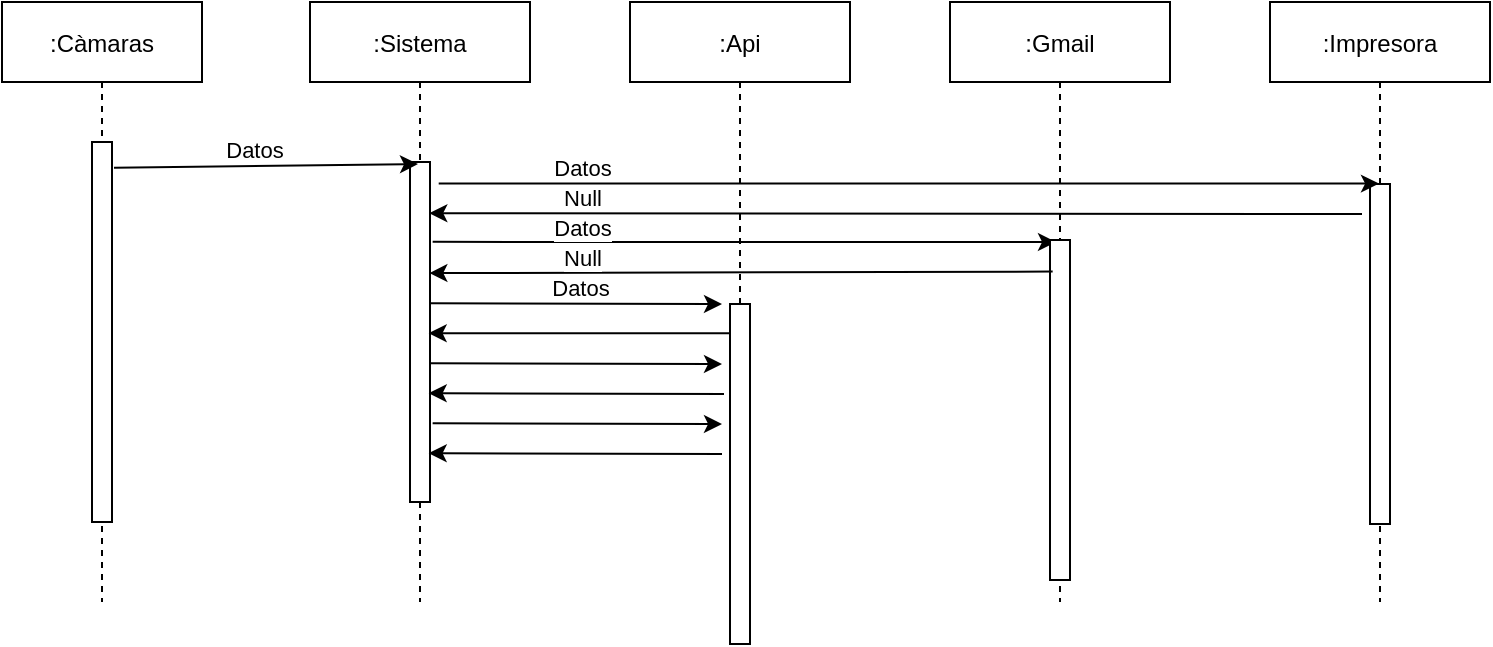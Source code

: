 <mxfile version="20.5.1" type="device"><diagram id="kgpKYQtTHZ0yAKxKKP6v" name="Page-1"><mxGraphModel dx="862" dy="450" grid="1" gridSize="10" guides="1" tooltips="1" connect="1" arrows="1" fold="1" page="1" pageScale="1" pageWidth="850" pageHeight="1100" math="0" shadow="0"><root><mxCell id="0"/><mxCell id="1" parent="0"/><mxCell id="3nuBFxr9cyL0pnOWT2aG-1" value=":Càmaras" style="shape=umlLifeline;perimeter=lifelinePerimeter;container=1;collapsible=0;recursiveResize=0;rounded=0;shadow=0;strokeWidth=1;" parent="1" vertex="1"><mxGeometry x="50" y="41" width="100" height="300" as="geometry"/></mxCell><mxCell id="3nuBFxr9cyL0pnOWT2aG-2" value="" style="points=[];perimeter=orthogonalPerimeter;rounded=0;shadow=0;strokeWidth=1;" parent="3nuBFxr9cyL0pnOWT2aG-1" vertex="1"><mxGeometry x="45" y="70" width="10" height="190" as="geometry"/></mxCell><mxCell id="3nuBFxr9cyL0pnOWT2aG-5" value=":Sistema" style="shape=umlLifeline;perimeter=lifelinePerimeter;container=1;collapsible=0;recursiveResize=0;rounded=0;shadow=0;strokeWidth=1;" parent="1" vertex="1"><mxGeometry x="204" y="41" width="110" height="300" as="geometry"/></mxCell><mxCell id="3nuBFxr9cyL0pnOWT2aG-6" value="" style="points=[];perimeter=orthogonalPerimeter;rounded=0;shadow=0;strokeWidth=1;" parent="3nuBFxr9cyL0pnOWT2aG-5" vertex="1"><mxGeometry x="50" y="80" width="10" height="170" as="geometry"/></mxCell><mxCell id="pFcqkuGFv0Q0pjEW2o-4-1" value="" style="endArrow=classic;html=1;rounded=0;entryX=0.4;entryY=0.006;entryDx=0;entryDy=0;entryPerimeter=0;exitX=1.1;exitY=0.068;exitDx=0;exitDy=0;exitPerimeter=0;" parent="1" source="3nuBFxr9cyL0pnOWT2aG-2" target="3nuBFxr9cyL0pnOWT2aG-6" edge="1"><mxGeometry width="50" height="50" relative="1" as="geometry"><mxPoint x="138" y="122" as="sourcePoint"/><mxPoint x="368" y="191" as="targetPoint"/></mxGeometry></mxCell><mxCell id="CDY4IprA88oCP74Ng61m-9" value="Datos" style="edgeLabel;html=1;align=center;verticalAlign=middle;resizable=0;points=[];" parent="pFcqkuGFv0Q0pjEW2o-4-1" vertex="1" connectable="0"><mxGeometry x="-0.263" y="-1" relative="1" as="geometry"><mxPoint x="14" y="-9" as="offset"/></mxGeometry></mxCell><mxCell id="CDY4IprA88oCP74Ng61m-1" value=":Api" style="shape=umlLifeline;perimeter=lifelinePerimeter;container=1;collapsible=0;recursiveResize=0;rounded=0;shadow=0;strokeWidth=1;" parent="1" vertex="1"><mxGeometry x="364" y="41" width="110" height="300" as="geometry"/></mxCell><mxCell id="CDY4IprA88oCP74Ng61m-17" value="" style="endArrow=classic;html=1;rounded=0;exitX=1.133;exitY=0.229;exitDx=0;exitDy=0;exitPerimeter=0;" parent="CDY4IprA88oCP74Ng61m-1" edge="1"><mxGeometry width="50" height="50" relative="1" as="geometry"><mxPoint x="-99.67" y="150.58" as="sourcePoint"/><mxPoint x="46" y="151" as="targetPoint"/></mxGeometry></mxCell><mxCell id="CDY4IprA88oCP74Ng61m-3" value=":Gmail" style="shape=umlLifeline;perimeter=lifelinePerimeter;container=1;collapsible=0;recursiveResize=0;rounded=0;shadow=0;strokeWidth=1;" parent="1" vertex="1"><mxGeometry x="524" y="41" width="110" height="300" as="geometry"/></mxCell><mxCell id="CDY4IprA88oCP74Ng61m-5" value=":Impresora" style="shape=umlLifeline;perimeter=lifelinePerimeter;container=1;collapsible=0;recursiveResize=0;rounded=0;shadow=0;strokeWidth=1;" parent="1" vertex="1"><mxGeometry x="684" y="41" width="110" height="300" as="geometry"/></mxCell><mxCell id="CDY4IprA88oCP74Ng61m-6" value="" style="points=[];perimeter=orthogonalPerimeter;rounded=0;shadow=0;strokeWidth=1;" parent="CDY4IprA88oCP74Ng61m-5" vertex="1"><mxGeometry x="50" y="91" width="10" height="170" as="geometry"/></mxCell><mxCell id="CDY4IprA88oCP74Ng61m-7" value="" style="endArrow=classic;html=1;rounded=0;exitX=1.435;exitY=0.093;exitDx=0;exitDy=0;exitPerimeter=0;" parent="1" edge="1"><mxGeometry width="50" height="50" relative="1" as="geometry"><mxPoint x="268.35" y="131.81" as="sourcePoint"/><mxPoint x="738.5" y="131.81" as="targetPoint"/></mxGeometry></mxCell><mxCell id="CDY4IprA88oCP74Ng61m-8" value="" style="endArrow=classic;html=1;rounded=0;entryX=0.965;entryY=0.121;entryDx=0;entryDy=0;entryPerimeter=0;" parent="1" edge="1"><mxGeometry width="50" height="50" relative="1" as="geometry"><mxPoint x="730" y="147" as="sourcePoint"/><mxPoint x="263.65" y="146.57" as="targetPoint"/></mxGeometry></mxCell><mxCell id="CDY4IprA88oCP74Ng61m-10" value="Datos" style="edgeLabel;html=1;align=center;verticalAlign=middle;resizable=0;points=[];" parent="1" vertex="1" connectable="0"><mxGeometry x="340.001" y="124.222" as="geometry"/></mxCell><mxCell id="CDY4IprA88oCP74Ng61m-11" value="Null" style="edgeLabel;html=1;align=center;verticalAlign=middle;resizable=0;points=[];" parent="1" vertex="1" connectable="0"><mxGeometry x="340.001" y="139.002" as="geometry"/></mxCell><mxCell id="CDY4IprA88oCP74Ng61m-12" value="" style="endArrow=classic;html=1;rounded=0;exitX=1.133;exitY=0.229;exitDx=0;exitDy=0;exitPerimeter=0;entryX=0.3;entryY=0.006;entryDx=0;entryDy=0;entryPerimeter=0;" parent="1" edge="1"><mxGeometry width="50" height="50" relative="1" as="geometry"><mxPoint x="265.33" y="160.93" as="sourcePoint"/><mxPoint x="577.0" y="161.02" as="targetPoint"/></mxGeometry></mxCell><mxCell id="CDY4IprA88oCP74Ng61m-4" value="" style="points=[];perimeter=orthogonalPerimeter;rounded=0;shadow=0;strokeWidth=1;" parent="1" vertex="1"><mxGeometry x="574" y="160" width="10" height="170" as="geometry"/></mxCell><mxCell id="CDY4IprA88oCP74Ng61m-13" value="Datos" style="edgeLabel;html=1;align=center;verticalAlign=middle;resizable=0;points=[];" parent="1" vertex="1" connectable="0"><mxGeometry x="340.001" y="154.002" as="geometry"/></mxCell><mxCell id="CDY4IprA88oCP74Ng61m-14" value="" style="endArrow=classic;html=1;rounded=0;entryX=0.967;entryY=0.362;entryDx=0;entryDy=0;entryPerimeter=0;exitX=0.133;exitY=0.093;exitDx=0;exitDy=0;exitPerimeter=0;" parent="1" source="CDY4IprA88oCP74Ng61m-4" edge="1"><mxGeometry width="50" height="50" relative="1" as="geometry"><mxPoint x="570" y="177" as="sourcePoint"/><mxPoint x="263.67" y="176.54" as="targetPoint"/></mxGeometry></mxCell><mxCell id="CDY4IprA88oCP74Ng61m-15" value="Null" style="edgeLabel;html=1;align=center;verticalAlign=middle;resizable=0;points=[];" parent="1" vertex="1" connectable="0"><mxGeometry x="340.001" y="169.002" as="geometry"/></mxCell><mxCell id="CDY4IprA88oCP74Ng61m-18" value="Datos" style="edgeLabel;html=1;align=center;verticalAlign=middle;resizable=0;points=[];" parent="1" vertex="1" connectable="0"><mxGeometry x="339.001" y="184.002" as="geometry"/></mxCell><mxCell id="CDY4IprA88oCP74Ng61m-19" value="" style="endArrow=classic;html=1;rounded=0;entryX=0.6;entryY=0;entryDx=0;entryDy=0;entryPerimeter=0;exitX=0.6;exitY=0.086;exitDx=0;exitDy=0;exitPerimeter=0;" parent="1" edge="1"><mxGeometry width="50" height="50" relative="1" as="geometry"><mxPoint x="421" y="206.62" as="sourcePoint"/><mxPoint x="263.33" y="206.58" as="targetPoint"/></mxGeometry></mxCell><mxCell id="CDY4IprA88oCP74Ng61m-2" value="" style="points=[];perimeter=orthogonalPerimeter;rounded=0;shadow=0;strokeWidth=1;" parent="1" vertex="1"><mxGeometry x="414" y="192" width="10" height="170" as="geometry"/></mxCell><mxCell id="CDY4IprA88oCP74Ng61m-21" value="" style="endArrow=classic;html=1;rounded=0;exitX=1.133;exitY=0.229;exitDx=0;exitDy=0;exitPerimeter=0;" parent="1" edge="1"><mxGeometry width="50" height="50" relative="1" as="geometry"><mxPoint x="264.33" y="221.58" as="sourcePoint"/><mxPoint x="410" y="222" as="targetPoint"/></mxGeometry></mxCell><mxCell id="CDY4IprA88oCP74Ng61m-23" value="" style="endArrow=classic;html=1;rounded=0;entryX=0.6;entryY=0;entryDx=0;entryDy=0;entryPerimeter=0;" parent="1" edge="1"><mxGeometry width="50" height="50" relative="1" as="geometry"><mxPoint x="411" y="237" as="sourcePoint"/><mxPoint x="263.33" y="236.58" as="targetPoint"/></mxGeometry></mxCell><mxCell id="CDY4IprA88oCP74Ng61m-25" value="" style="endArrow=classic;html=1;rounded=0;exitX=1.133;exitY=0.229;exitDx=0;exitDy=0;exitPerimeter=0;" parent="1" edge="1"><mxGeometry width="50" height="50" relative="1" as="geometry"><mxPoint x="265.33" y="251.58" as="sourcePoint"/><mxPoint x="410" y="252" as="targetPoint"/></mxGeometry></mxCell><mxCell id="CDY4IprA88oCP74Ng61m-27" value="" style="endArrow=classic;html=1;rounded=0;entryX=0.6;entryY=0;entryDx=0;entryDy=0;entryPerimeter=0;" parent="1" edge="1"><mxGeometry width="50" height="50" relative="1" as="geometry"><mxPoint x="410" y="267" as="sourcePoint"/><mxPoint x="263.33" y="266.58" as="targetPoint"/></mxGeometry></mxCell></root></mxGraphModel></diagram></mxfile>